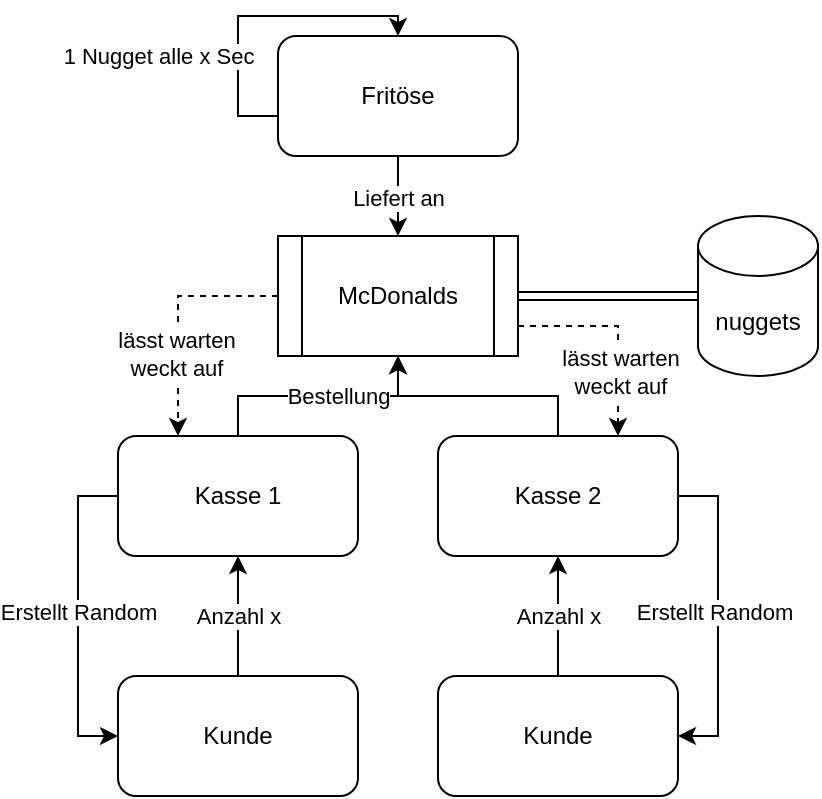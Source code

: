 <mxfile version="14.9.6" type="device"><diagram id="pFVr81ezWgDZQ-EPq-Zv" name="Seite-1"><mxGraphModel dx="706" dy="408" grid="1" gridSize="10" guides="1" tooltips="1" connect="1" arrows="1" fold="1" page="1" pageScale="1" pageWidth="827" pageHeight="1169" math="0" shadow="0"><root><mxCell id="0"/><mxCell id="1" parent="0"/><mxCell id="roEA7-datgvi95GZnhWC-26" style="edgeStyle=orthogonalEdgeStyle;rounded=0;orthogonalLoop=1;jettySize=auto;html=1;exitX=0.5;exitY=1;exitDx=0;exitDy=0;entryX=0.5;entryY=0;entryDx=0;entryDy=0;" edge="1" parent="1" source="roEA7-datgvi95GZnhWC-1" target="roEA7-datgvi95GZnhWC-9"><mxGeometry relative="1" as="geometry"><Array as="points"><mxPoint x="220" y="190"/><mxPoint x="220" y="190"/></Array></mxGeometry></mxCell><mxCell id="roEA7-datgvi95GZnhWC-28" value="Liefert an" style="edgeLabel;html=1;align=center;verticalAlign=middle;resizable=0;points=[];" vertex="1" connectable="0" parent="roEA7-datgvi95GZnhWC-26"><mxGeometry x="0.214" y="-1" relative="1" as="geometry"><mxPoint x="1" y="-4" as="offset"/></mxGeometry></mxCell><mxCell id="roEA7-datgvi95GZnhWC-1" value="Fritöse" style="rounded=1;whiteSpace=wrap;html=1;" vertex="1" parent="1"><mxGeometry x="160" y="110" width="120" height="60" as="geometry"/></mxCell><mxCell id="roEA7-datgvi95GZnhWC-2" style="edgeStyle=orthogonalEdgeStyle;rounded=0;orthogonalLoop=1;jettySize=auto;html=1;exitX=0;exitY=0.5;exitDx=0;exitDy=0;entryX=0.5;entryY=0;entryDx=0;entryDy=0;" edge="1" parent="1" source="roEA7-datgvi95GZnhWC-1" target="roEA7-datgvi95GZnhWC-1"><mxGeometry relative="1" as="geometry"><Array as="points"><mxPoint x="140" y="150"/><mxPoint x="140" y="100"/><mxPoint x="220" y="100"/></Array></mxGeometry></mxCell><mxCell id="roEA7-datgvi95GZnhWC-3" value="1 Nugget alle x Sec" style="edgeLabel;html=1;align=center;verticalAlign=middle;resizable=0;points=[];" vertex="1" connectable="0" parent="roEA7-datgvi95GZnhWC-2"><mxGeometry x="0.019" y="3" relative="1" as="geometry"><mxPoint x="-47" y="23" as="offset"/></mxGeometry></mxCell><mxCell id="roEA7-datgvi95GZnhWC-12" style="edgeStyle=orthogonalEdgeStyle;rounded=0;orthogonalLoop=1;jettySize=auto;html=1;exitX=0.5;exitY=0;exitDx=0;exitDy=0;entryX=0.5;entryY=1;entryDx=0;entryDy=0;" edge="1" parent="1" source="roEA7-datgvi95GZnhWC-4" target="roEA7-datgvi95GZnhWC-9"><mxGeometry relative="1" as="geometry"/></mxCell><mxCell id="roEA7-datgvi95GZnhWC-33" value="Bestellung" style="edgeLabel;html=1;align=center;verticalAlign=middle;resizable=0;points=[];" vertex="1" connectable="0" parent="roEA7-datgvi95GZnhWC-12"><mxGeometry x="0.141" relative="1" as="geometry"><mxPoint x="1" as="offset"/></mxGeometry></mxCell><mxCell id="roEA7-datgvi95GZnhWC-19" style="edgeStyle=orthogonalEdgeStyle;rounded=0;orthogonalLoop=1;jettySize=auto;html=1;exitX=0;exitY=0.5;exitDx=0;exitDy=0;entryX=0;entryY=0.5;entryDx=0;entryDy=0;" edge="1" parent="1" source="roEA7-datgvi95GZnhWC-4" target="roEA7-datgvi95GZnhWC-5"><mxGeometry relative="1" as="geometry"/></mxCell><mxCell id="roEA7-datgvi95GZnhWC-20" value="Erstellt Random" style="edgeLabel;html=1;align=center;verticalAlign=middle;resizable=0;points=[];" vertex="1" connectable="0" parent="roEA7-datgvi95GZnhWC-19"><mxGeometry x="-0.294" relative="1" as="geometry"><mxPoint y="21" as="offset"/></mxGeometry></mxCell><mxCell id="roEA7-datgvi95GZnhWC-4" value="Kasse 1" style="rounded=1;whiteSpace=wrap;html=1;" vertex="1" parent="1"><mxGeometry x="80" y="310" width="120" height="60" as="geometry"/></mxCell><mxCell id="roEA7-datgvi95GZnhWC-8" style="edgeStyle=orthogonalEdgeStyle;rounded=0;orthogonalLoop=1;jettySize=auto;html=1;exitX=0.5;exitY=0;exitDx=0;exitDy=0;" edge="1" parent="1" source="roEA7-datgvi95GZnhWC-5" target="roEA7-datgvi95GZnhWC-4"><mxGeometry relative="1" as="geometry"/></mxCell><mxCell id="roEA7-datgvi95GZnhWC-25" value="Anzahl x" style="edgeLabel;html=1;align=center;verticalAlign=middle;resizable=0;points=[];" vertex="1" connectable="0" parent="roEA7-datgvi95GZnhWC-8"><mxGeometry x="-0.171" relative="1" as="geometry"><mxPoint y="-5" as="offset"/></mxGeometry></mxCell><mxCell id="roEA7-datgvi95GZnhWC-5" value="Kunde" style="rounded=1;whiteSpace=wrap;html=1;" vertex="1" parent="1"><mxGeometry x="80" y="430" width="120" height="60" as="geometry"/></mxCell><mxCell id="roEA7-datgvi95GZnhWC-11" style="edgeStyle=orthogonalEdgeStyle;shape=link;rounded=0;orthogonalLoop=1;jettySize=auto;html=1;exitX=1;exitY=0.5;exitDx=0;exitDy=0;" edge="1" parent="1" source="roEA7-datgvi95GZnhWC-9" target="roEA7-datgvi95GZnhWC-10"><mxGeometry relative="1" as="geometry"/></mxCell><mxCell id="roEA7-datgvi95GZnhWC-29" style="edgeStyle=orthogonalEdgeStyle;rounded=0;orthogonalLoop=1;jettySize=auto;html=1;exitX=0;exitY=0.5;exitDx=0;exitDy=0;entryX=0.25;entryY=0;entryDx=0;entryDy=0;dashed=1;" edge="1" parent="1" source="roEA7-datgvi95GZnhWC-9" target="roEA7-datgvi95GZnhWC-4"><mxGeometry relative="1" as="geometry"/></mxCell><mxCell id="roEA7-datgvi95GZnhWC-32" value="lässt warten&lt;br&gt;weckt auf" style="edgeLabel;html=1;align=center;verticalAlign=middle;resizable=0;points=[];" vertex="1" connectable="0" parent="roEA7-datgvi95GZnhWC-29"><mxGeometry x="0.309" y="-1" relative="1" as="geometry"><mxPoint as="offset"/></mxGeometry></mxCell><mxCell id="roEA7-datgvi95GZnhWC-30" style="edgeStyle=orthogonalEdgeStyle;rounded=0;orthogonalLoop=1;jettySize=auto;html=1;exitX=1;exitY=0.75;exitDx=0;exitDy=0;entryX=0.75;entryY=0;entryDx=0;entryDy=0;dashed=1;" edge="1" parent="1" source="roEA7-datgvi95GZnhWC-9" target="roEA7-datgvi95GZnhWC-13"><mxGeometry relative="1" as="geometry"/></mxCell><mxCell id="roEA7-datgvi95GZnhWC-31" value="lässt warten&lt;br&gt;weckt auf" style="edgeLabel;html=1;align=center;verticalAlign=middle;resizable=0;points=[];" vertex="1" connectable="0" parent="roEA7-datgvi95GZnhWC-30"><mxGeometry x="0.383" y="1" relative="1" as="geometry"><mxPoint as="offset"/></mxGeometry></mxCell><mxCell id="roEA7-datgvi95GZnhWC-9" value="McDonalds" style="shape=process;whiteSpace=wrap;html=1;backgroundOutline=1;" vertex="1" parent="1"><mxGeometry x="160" y="210" width="120" height="60" as="geometry"/></mxCell><mxCell id="roEA7-datgvi95GZnhWC-10" value="nuggets" style="shape=cylinder3;whiteSpace=wrap;html=1;boundedLbl=1;backgroundOutline=1;size=15;" vertex="1" parent="1"><mxGeometry x="370" y="200" width="60" height="80" as="geometry"/></mxCell><mxCell id="roEA7-datgvi95GZnhWC-18" style="edgeStyle=orthogonalEdgeStyle;rounded=0;orthogonalLoop=1;jettySize=auto;html=1;exitX=0.5;exitY=0;exitDx=0;exitDy=0;entryX=0.5;entryY=1;entryDx=0;entryDy=0;" edge="1" parent="1" source="roEA7-datgvi95GZnhWC-13" target="roEA7-datgvi95GZnhWC-9"><mxGeometry relative="1" as="geometry"><Array as="points"><mxPoint x="300" y="290"/><mxPoint x="220" y="290"/></Array></mxGeometry></mxCell><mxCell id="roEA7-datgvi95GZnhWC-21" style="edgeStyle=orthogonalEdgeStyle;rounded=0;orthogonalLoop=1;jettySize=auto;html=1;exitX=1;exitY=0.5;exitDx=0;exitDy=0;entryX=1;entryY=0.5;entryDx=0;entryDy=0;" edge="1" parent="1" source="roEA7-datgvi95GZnhWC-13" target="roEA7-datgvi95GZnhWC-15"><mxGeometry relative="1" as="geometry"/></mxCell><mxCell id="roEA7-datgvi95GZnhWC-22" value="&lt;span style=&quot;color: rgba(0 , 0 , 0 , 0) ; font-family: monospace ; font-size: 0px ; background-color: rgb(248 , 249 , 250)&quot;&gt;%3CmxGraphModel%3E%3Croot%3E%3CmxCell%20id%3D%220%22%2F%3E%3CmxCell%20id%3D%221%22%20parent%3D%220%22%2F%3E%3CmxCell%20id%3D%222%22%20value%3D%22Erstellt%20Random%22%20style%3D%22edgeLabel%3Bhtml%3D1%3Balign%3Dcenter%3BverticalAlign%3Dmiddle%3Bresizable%3D0%3Bpoints%3D%5B%5D%3B%22%20vertex%3D%221%22%20connectable%3D%220%22%20parent%3D%221%22%3E%3CmxGeometry%20x%3D%2260%22%20y%3D%22390%22%20as%3D%22geometry%22%2F%3E%3C%2FmxCell%3E%3C%2Froot%3E%3C%2FmxGraphModel%3E&lt;/span&gt;" style="edgeLabel;html=1;align=center;verticalAlign=middle;resizable=0;points=[];" vertex="1" connectable="0" parent="roEA7-datgvi95GZnhWC-21"><mxGeometry x="0.291" relative="1" as="geometry"><mxPoint as="offset"/></mxGeometry></mxCell><mxCell id="roEA7-datgvi95GZnhWC-23" value="Erstellt Random" style="edgeLabel;html=1;align=center;verticalAlign=middle;resizable=0;points=[];" vertex="1" connectable="0" parent="roEA7-datgvi95GZnhWC-21"><mxGeometry x="-0.237" y="-2" relative="1" as="geometry"><mxPoint y="17" as="offset"/></mxGeometry></mxCell><mxCell id="roEA7-datgvi95GZnhWC-13" value="Kasse 2" style="rounded=1;whiteSpace=wrap;html=1;" vertex="1" parent="1"><mxGeometry x="240" y="310" width="120" height="60" as="geometry"/></mxCell><mxCell id="roEA7-datgvi95GZnhWC-14" style="edgeStyle=orthogonalEdgeStyle;rounded=0;orthogonalLoop=1;jettySize=auto;html=1;exitX=0.5;exitY=0;exitDx=0;exitDy=0;" edge="1" parent="1" source="roEA7-datgvi95GZnhWC-15" target="roEA7-datgvi95GZnhWC-13"><mxGeometry relative="1" as="geometry"><Array as="points"><mxPoint x="300" y="400"/><mxPoint x="300" y="400"/></Array></mxGeometry></mxCell><mxCell id="roEA7-datgvi95GZnhWC-24" value="Anzahl x" style="edgeLabel;html=1;align=center;verticalAlign=middle;resizable=0;points=[];" vertex="1" connectable="0" parent="roEA7-datgvi95GZnhWC-14"><mxGeometry x="0.8" y="1" relative="1" as="geometry"><mxPoint x="1" y="24" as="offset"/></mxGeometry></mxCell><mxCell id="roEA7-datgvi95GZnhWC-15" value="Kunde" style="rounded=1;whiteSpace=wrap;html=1;" vertex="1" parent="1"><mxGeometry x="240" y="430" width="120" height="60" as="geometry"/></mxCell></root></mxGraphModel></diagram></mxfile>